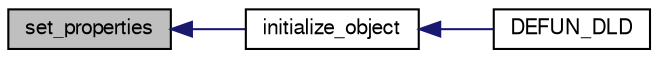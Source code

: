digraph G
{
  edge [fontname="FreeSans",fontsize="10",labelfontname="FreeSans",labelfontsize="10"];
  node [fontname="FreeSans",fontsize="10",shape=record];
  rankdir="LR";
  Node1 [label="set_properties",height=0.2,width=0.4,color="black", fillcolor="grey75", style="filled" fontcolor="black"];
  Node1 -> Node2 [dir="back",color="midnightblue",fontsize="10",style="solid",fontname="FreeSans"];
  Node2 [label="initialize_object",height=0.2,width=0.4,color="black", fillcolor="white", style="filled",URL="$____jhandles_____8cc.html#af387824aa91550b3af3df53ac594f2a1"];
  Node2 -> Node3 [dir="back",color="midnightblue",fontsize="10",style="solid",fontname="FreeSans"];
  Node3 [label="DEFUN_DLD",height=0.2,width=0.4,color="black", fillcolor="white", style="filled",URL="$____jhandles_____8cc.html#ac8cd8e7a299ccb95f6b5d58cfb6ec5a1"];
}
